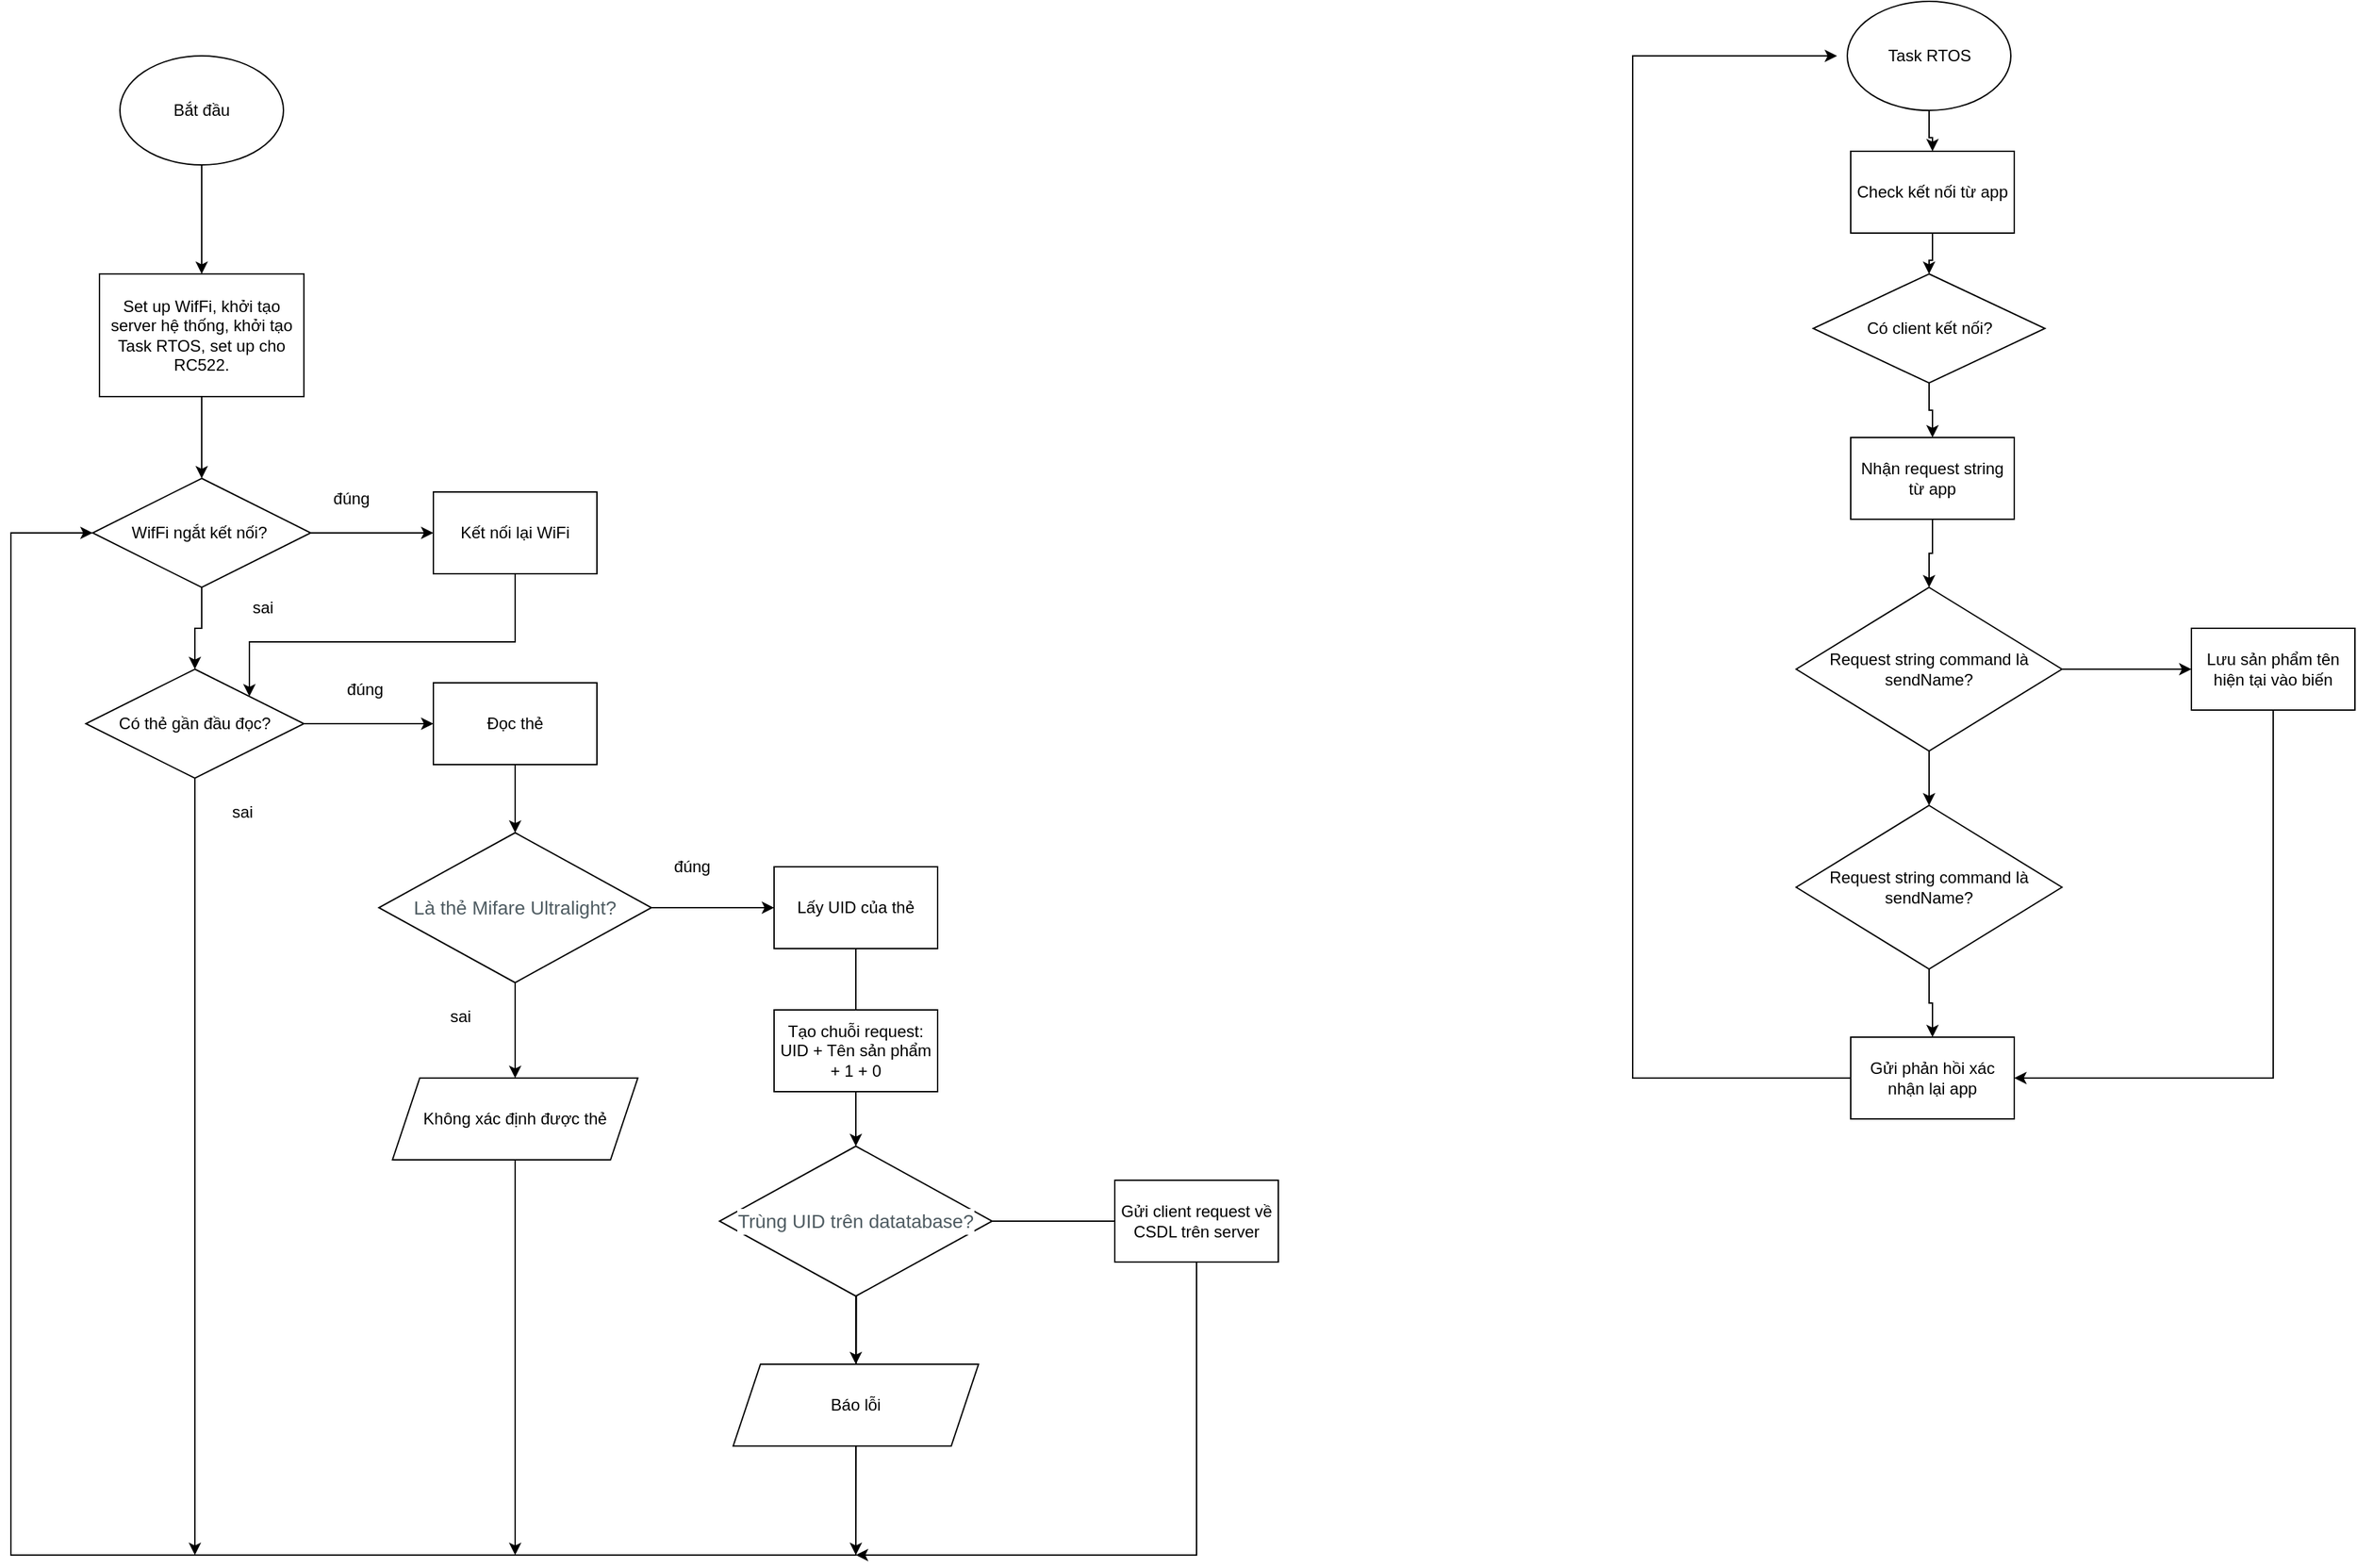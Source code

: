 <mxfile version="20.8.16" type="device"><diagram name="Page-1" id="uX7sFtSiF0v954f-Oj9c"><mxGraphModel dx="1257" dy="760" grid="1" gridSize="10" guides="1" tooltips="1" connect="1" arrows="1" fold="1" page="1" pageScale="1" pageWidth="850" pageHeight="1100" math="0" shadow="0"><root><mxCell id="0"/><mxCell id="1" parent="0"/><mxCell id="X81EWspxs4Gx6jl3aby3-11" style="edgeStyle=orthogonalEdgeStyle;rounded=0;orthogonalLoop=1;jettySize=auto;html=1;entryX=0.5;entryY=0;entryDx=0;entryDy=0;fontFamily=Helvetica;" parent="1" source="X81EWspxs4Gx6jl3aby3-1" target="X81EWspxs4Gx6jl3aby3-2" edge="1"><mxGeometry relative="1" as="geometry"/></mxCell><mxCell id="X81EWspxs4Gx6jl3aby3-1" value="Bắt đầu" style="ellipse;whiteSpace=wrap;html=1;" parent="1" vertex="1"><mxGeometry x="400" y="60" width="120" height="80" as="geometry"/></mxCell><mxCell id="X81EWspxs4Gx6jl3aby3-12" style="edgeStyle=orthogonalEdgeStyle;rounded=0;orthogonalLoop=1;jettySize=auto;html=1;entryX=0.5;entryY=0;entryDx=0;entryDy=0;fontFamily=Helvetica;" parent="1" source="X81EWspxs4Gx6jl3aby3-2" target="X81EWspxs4Gx6jl3aby3-3" edge="1"><mxGeometry relative="1" as="geometry"/></mxCell><mxCell id="X81EWspxs4Gx6jl3aby3-2" value="Set up WifFi, khởi tạo server hệ thống, khởi tạo Task RTOS, set up cho RC522." style="rounded=0;whiteSpace=wrap;html=1;" parent="1" vertex="1"><mxGeometry x="385" y="220" width="150" height="90" as="geometry"/></mxCell><mxCell id="X81EWspxs4Gx6jl3aby3-13" style="edgeStyle=orthogonalEdgeStyle;rounded=0;orthogonalLoop=1;jettySize=auto;html=1;entryX=0.5;entryY=0;entryDx=0;entryDy=0;fontFamily=Helvetica;" parent="1" source="X81EWspxs4Gx6jl3aby3-3" target="X81EWspxs4Gx6jl3aby3-5" edge="1"><mxGeometry relative="1" as="geometry"/></mxCell><mxCell id="X81EWspxs4Gx6jl3aby3-15" style="edgeStyle=orthogonalEdgeStyle;rounded=0;orthogonalLoop=1;jettySize=auto;html=1;entryX=0;entryY=0.5;entryDx=0;entryDy=0;fontFamily=Helvetica;" parent="1" source="X81EWspxs4Gx6jl3aby3-3" target="X81EWspxs4Gx6jl3aby3-4" edge="1"><mxGeometry relative="1" as="geometry"/></mxCell><mxCell id="X81EWspxs4Gx6jl3aby3-3" value="WifFi ngắt kết nối?&amp;nbsp;" style="rhombus;whiteSpace=wrap;html=1;" parent="1" vertex="1"><mxGeometry x="380" y="370" width="160" height="80" as="geometry"/></mxCell><mxCell id="X81EWspxs4Gx6jl3aby3-16" style="edgeStyle=orthogonalEdgeStyle;rounded=0;orthogonalLoop=1;jettySize=auto;html=1;entryX=1;entryY=0;entryDx=0;entryDy=0;fontFamily=Helvetica;" parent="1" source="X81EWspxs4Gx6jl3aby3-4" target="X81EWspxs4Gx6jl3aby3-5" edge="1"><mxGeometry relative="1" as="geometry"><Array as="points"><mxPoint x="690" y="490"/><mxPoint x="495" y="490"/></Array></mxGeometry></mxCell><mxCell id="X81EWspxs4Gx6jl3aby3-4" value="Kết nối lại WiFi" style="rounded=0;whiteSpace=wrap;html=1;" parent="1" vertex="1"><mxGeometry x="630" y="380" width="120" height="60" as="geometry"/></mxCell><mxCell id="X81EWspxs4Gx6jl3aby3-14" style="edgeStyle=orthogonalEdgeStyle;rounded=0;orthogonalLoop=1;jettySize=auto;html=1;entryX=0;entryY=0.5;entryDx=0;entryDy=0;fontFamily=Helvetica;" parent="1" source="X81EWspxs4Gx6jl3aby3-5" target="X81EWspxs4Gx6jl3aby3-6" edge="1"><mxGeometry relative="1" as="geometry"/></mxCell><mxCell id="X81EWspxs4Gx6jl3aby3-23" style="edgeStyle=orthogonalEdgeStyle;rounded=0;orthogonalLoop=1;jettySize=auto;html=1;fontFamily=Helvetica;" parent="1" source="X81EWspxs4Gx6jl3aby3-5" edge="1"><mxGeometry relative="1" as="geometry"><mxPoint x="455" y="1160" as="targetPoint"/></mxGeometry></mxCell><mxCell id="X81EWspxs4Gx6jl3aby3-5" value="Có thẻ gần đầu đọc?" style="rhombus;whiteSpace=wrap;html=1;" parent="1" vertex="1"><mxGeometry x="375" y="510" width="160" height="80" as="geometry"/></mxCell><mxCell id="X81EWspxs4Gx6jl3aby3-17" style="edgeStyle=orthogonalEdgeStyle;rounded=0;orthogonalLoop=1;jettySize=auto;html=1;entryX=0.5;entryY=0;entryDx=0;entryDy=0;fontFamily=Helvetica;" parent="1" source="X81EWspxs4Gx6jl3aby3-6" target="X81EWspxs4Gx6jl3aby3-7" edge="1"><mxGeometry relative="1" as="geometry"/></mxCell><mxCell id="X81EWspxs4Gx6jl3aby3-6" value="Đọc thẻ" style="rounded=0;whiteSpace=wrap;html=1;" parent="1" vertex="1"><mxGeometry x="630" y="520" width="120" height="60" as="geometry"/></mxCell><mxCell id="X81EWspxs4Gx6jl3aby3-18" style="edgeStyle=orthogonalEdgeStyle;rounded=0;orthogonalLoop=1;jettySize=auto;html=1;entryX=0;entryY=0.5;entryDx=0;entryDy=0;fontFamily=Helvetica;" parent="1" source="X81EWspxs4Gx6jl3aby3-7" target="X81EWspxs4Gx6jl3aby3-8" edge="1"><mxGeometry relative="1" as="geometry"/></mxCell><mxCell id="X81EWspxs4Gx6jl3aby3-20" style="edgeStyle=orthogonalEdgeStyle;rounded=0;orthogonalLoop=1;jettySize=auto;html=1;fontFamily=Helvetica;" parent="1" source="X81EWspxs4Gx6jl3aby3-7" target="X81EWspxs4Gx6jl3aby3-10" edge="1"><mxGeometry relative="1" as="geometry"/></mxCell><mxCell id="X81EWspxs4Gx6jl3aby3-7" value="&lt;div style=&quot;color: rgb(78, 91, 97); background-color: rgb(255, 255, 255); font-size: 14px; line-height: 19px;&quot;&gt;Là thẻ Mifare Ultralight?&lt;/div&gt;" style="rhombus;whiteSpace=wrap;html=1;" parent="1" vertex="1"><mxGeometry x="590" y="630" width="200" height="110" as="geometry"/></mxCell><mxCell id="X81EWspxs4Gx6jl3aby3-19" style="edgeStyle=orthogonalEdgeStyle;rounded=0;orthogonalLoop=1;jettySize=auto;html=1;entryX=0.5;entryY=0;entryDx=0;entryDy=0;fontFamily=Helvetica;" parent="1" source="X81EWspxs4Gx6jl3aby3-8" target="_RsQh3YHlbCnnmxpMUDW-1" edge="1"><mxGeometry relative="1" as="geometry"/></mxCell><mxCell id="X81EWspxs4Gx6jl3aby3-8" value="Lấy UID của thẻ" style="rounded=0;whiteSpace=wrap;html=1;fontFamily=Helvetica;" parent="1" vertex="1"><mxGeometry x="880" y="655" width="120" height="60" as="geometry"/></mxCell><mxCell id="_RsQh3YHlbCnnmxpMUDW-6" style="edgeStyle=orthogonalEdgeStyle;rounded=0;orthogonalLoop=1;jettySize=auto;html=1;" edge="1" parent="1" source="X81EWspxs4Gx6jl3aby3-9"><mxGeometry relative="1" as="geometry"><mxPoint x="940" y="1160" as="targetPoint"/></mxGeometry></mxCell><mxCell id="_RsQh3YHlbCnnmxpMUDW-7" style="edgeStyle=orthogonalEdgeStyle;rounded=0;orthogonalLoop=1;jettySize=auto;html=1;" edge="1" parent="1" source="X81EWspxs4Gx6jl3aby3-9"><mxGeometry relative="1" as="geometry"><mxPoint x="940" y="1160" as="targetPoint"/><Array as="points"><mxPoint x="1190" y="1160"/></Array></mxGeometry></mxCell><mxCell id="X81EWspxs4Gx6jl3aby3-9" value="Gửi client request về CSDL trên server" style="rounded=0;whiteSpace=wrap;html=1;fontFamily=Helvetica;" parent="1" vertex="1"><mxGeometry x="1130" y="885" width="120" height="60" as="geometry"/></mxCell><mxCell id="X81EWspxs4Gx6jl3aby3-22" style="edgeStyle=orthogonalEdgeStyle;rounded=0;orthogonalLoop=1;jettySize=auto;html=1;fontFamily=Helvetica;" parent="1" source="X81EWspxs4Gx6jl3aby3-10" edge="1"><mxGeometry relative="1" as="geometry"><mxPoint x="690" y="1160" as="targetPoint"/></mxGeometry></mxCell><mxCell id="X81EWspxs4Gx6jl3aby3-10" value="Không xác định được thẻ" style="shape=parallelogram;perimeter=parallelogramPerimeter;whiteSpace=wrap;html=1;fixedSize=1;fontFamily=Helvetica;" parent="1" vertex="1"><mxGeometry x="600" y="810" width="180" height="60" as="geometry"/></mxCell><mxCell id="X81EWspxs4Gx6jl3aby3-24" value="sai" style="text;html=1;strokeColor=none;fillColor=none;align=center;verticalAlign=middle;whiteSpace=wrap;rounded=0;fontFamily=Helvetica;" parent="1" vertex="1"><mxGeometry x="475" y="450" width="60" height="30" as="geometry"/></mxCell><mxCell id="X81EWspxs4Gx6jl3aby3-25" value="đúng" style="text;html=1;strokeColor=none;fillColor=none;align=center;verticalAlign=middle;whiteSpace=wrap;rounded=0;fontFamily=Helvetica;" parent="1" vertex="1"><mxGeometry x="540" y="370" width="60" height="30" as="geometry"/></mxCell><mxCell id="X81EWspxs4Gx6jl3aby3-26" value="sai" style="text;html=1;strokeColor=none;fillColor=none;align=center;verticalAlign=middle;whiteSpace=wrap;rounded=0;fontFamily=Helvetica;" parent="1" vertex="1"><mxGeometry x="620" y="750" width="60" height="30" as="geometry"/></mxCell><mxCell id="X81EWspxs4Gx6jl3aby3-27" value="đúng" style="text;html=1;strokeColor=none;fillColor=none;align=center;verticalAlign=middle;whiteSpace=wrap;rounded=0;fontFamily=Helvetica;" parent="1" vertex="1"><mxGeometry x="790" y="640" width="60" height="30" as="geometry"/></mxCell><mxCell id="X81EWspxs4Gx6jl3aby3-28" value="đúng" style="text;html=1;strokeColor=none;fillColor=none;align=center;verticalAlign=middle;whiteSpace=wrap;rounded=0;fontFamily=Helvetica;" parent="1" vertex="1"><mxGeometry x="550" y="510" width="60" height="30" as="geometry"/></mxCell><mxCell id="X81EWspxs4Gx6jl3aby3-29" value="sai" style="text;html=1;strokeColor=none;fillColor=none;align=center;verticalAlign=middle;whiteSpace=wrap;rounded=0;fontFamily=Helvetica;" parent="1" vertex="1"><mxGeometry x="460" y="600" width="60" height="30" as="geometry"/></mxCell><mxCell id="X81EWspxs4Gx6jl3aby3-42" style="edgeStyle=orthogonalEdgeStyle;rounded=0;orthogonalLoop=1;jettySize=auto;html=1;entryX=0.5;entryY=0;entryDx=0;entryDy=0;fontFamily=Helvetica;" parent="1" source="X81EWspxs4Gx6jl3aby3-30" target="X81EWspxs4Gx6jl3aby3-37" edge="1"><mxGeometry relative="1" as="geometry"/></mxCell><mxCell id="X81EWspxs4Gx6jl3aby3-30" value="Task RTOS" style="ellipse;whiteSpace=wrap;html=1;" parent="1" vertex="1"><mxGeometry x="1667.5" y="20" width="120" height="80" as="geometry"/></mxCell><mxCell id="X81EWspxs4Gx6jl3aby3-45" style="edgeStyle=orthogonalEdgeStyle;rounded=0;orthogonalLoop=1;jettySize=auto;html=1;entryX=0.5;entryY=0;entryDx=0;entryDy=0;fontFamily=Helvetica;" parent="1" source="X81EWspxs4Gx6jl3aby3-31" target="X81EWspxs4Gx6jl3aby3-33" edge="1"><mxGeometry relative="1" as="geometry"/></mxCell><mxCell id="X81EWspxs4Gx6jl3aby3-31" value="Nhận request string từ app" style="rounded=0;whiteSpace=wrap;html=1;fontFamily=Helvetica;" parent="1" vertex="1"><mxGeometry x="1670" y="340" width="120" height="60" as="geometry"/></mxCell><mxCell id="X81EWspxs4Gx6jl3aby3-44" style="edgeStyle=orthogonalEdgeStyle;rounded=0;orthogonalLoop=1;jettySize=auto;html=1;entryX=0.5;entryY=0;entryDx=0;entryDy=0;fontFamily=Helvetica;" parent="1" source="X81EWspxs4Gx6jl3aby3-32" target="X81EWspxs4Gx6jl3aby3-31" edge="1"><mxGeometry relative="1" as="geometry"/></mxCell><mxCell id="X81EWspxs4Gx6jl3aby3-32" value="Có client kết nối?" style="rhombus;whiteSpace=wrap;html=1;fontFamily=Helvetica;" parent="1" vertex="1"><mxGeometry x="1642.5" y="220" width="170" height="80" as="geometry"/></mxCell><mxCell id="X81EWspxs4Gx6jl3aby3-46" style="edgeStyle=orthogonalEdgeStyle;rounded=0;orthogonalLoop=1;jettySize=auto;html=1;entryX=0;entryY=0.5;entryDx=0;entryDy=0;fontFamily=Helvetica;" parent="1" source="X81EWspxs4Gx6jl3aby3-33" target="X81EWspxs4Gx6jl3aby3-34" edge="1"><mxGeometry relative="1" as="geometry"/></mxCell><mxCell id="X81EWspxs4Gx6jl3aby3-47" style="edgeStyle=orthogonalEdgeStyle;rounded=0;orthogonalLoop=1;jettySize=auto;html=1;entryX=0.5;entryY=0;entryDx=0;entryDy=0;fontFamily=Helvetica;" parent="1" source="X81EWspxs4Gx6jl3aby3-33" target="X81EWspxs4Gx6jl3aby3-38" edge="1"><mxGeometry relative="1" as="geometry"/></mxCell><mxCell id="X81EWspxs4Gx6jl3aby3-33" value="Request string command là sendName?" style="rhombus;whiteSpace=wrap;html=1;fontFamily=Helvetica;" parent="1" vertex="1"><mxGeometry x="1630" y="450" width="195" height="120" as="geometry"/></mxCell><mxCell id="X81EWspxs4Gx6jl3aby3-50" style="edgeStyle=orthogonalEdgeStyle;rounded=0;orthogonalLoop=1;jettySize=auto;html=1;fontFamily=Helvetica;entryX=1;entryY=0.5;entryDx=0;entryDy=0;" parent="1" source="X81EWspxs4Gx6jl3aby3-34" target="X81EWspxs4Gx6jl3aby3-36" edge="1"><mxGeometry relative="1" as="geometry"><mxPoint x="1980" y="830.0" as="targetPoint"/><Array as="points"><mxPoint x="1980" y="810"/></Array></mxGeometry></mxCell><mxCell id="X81EWspxs4Gx6jl3aby3-34" value="Lưu sản phẩm tên hiện tại vào biến" style="rounded=0;whiteSpace=wrap;html=1;fontFamily=Helvetica;" parent="1" vertex="1"><mxGeometry x="1920" y="480" width="120" height="60" as="geometry"/></mxCell><mxCell id="X81EWspxs4Gx6jl3aby3-35" value="Tạo chuỗi request: UID + Tên sản phẩm + 1 + 0" style="rounded=0;whiteSpace=wrap;html=1;fontFamily=Helvetica;" parent="1" vertex="1"><mxGeometry x="880" y="760" width="120" height="60" as="geometry"/></mxCell><mxCell id="X81EWspxs4Gx6jl3aby3-49" style="edgeStyle=orthogonalEdgeStyle;rounded=0;orthogonalLoop=1;jettySize=auto;html=1;fontFamily=Helvetica;" parent="1" source="X81EWspxs4Gx6jl3aby3-36" edge="1"><mxGeometry relative="1" as="geometry"><mxPoint x="1660" y="60" as="targetPoint"/><Array as="points"><mxPoint x="1510" y="810"/><mxPoint x="1510" y="60"/></Array></mxGeometry></mxCell><mxCell id="X81EWspxs4Gx6jl3aby3-36" value="Gửi phản hồi xác nhận lại app" style="rounded=0;whiteSpace=wrap;html=1;fontFamily=Helvetica;" parent="1" vertex="1"><mxGeometry x="1670" y="780" width="120" height="60" as="geometry"/></mxCell><mxCell id="X81EWspxs4Gx6jl3aby3-43" style="edgeStyle=orthogonalEdgeStyle;rounded=0;orthogonalLoop=1;jettySize=auto;html=1;entryX=0.5;entryY=0;entryDx=0;entryDy=0;fontFamily=Helvetica;" parent="1" source="X81EWspxs4Gx6jl3aby3-37" target="X81EWspxs4Gx6jl3aby3-32" edge="1"><mxGeometry relative="1" as="geometry"/></mxCell><mxCell id="X81EWspxs4Gx6jl3aby3-37" value="Check kết nối từ app" style="rounded=0;whiteSpace=wrap;html=1;fontFamily=Helvetica;" parent="1" vertex="1"><mxGeometry x="1670" y="130" width="120" height="60" as="geometry"/></mxCell><mxCell id="X81EWspxs4Gx6jl3aby3-48" style="edgeStyle=orthogonalEdgeStyle;rounded=0;orthogonalLoop=1;jettySize=auto;html=1;fontFamily=Helvetica;entryX=0.5;entryY=0;entryDx=0;entryDy=0;" parent="1" source="X81EWspxs4Gx6jl3aby3-38" target="X81EWspxs4Gx6jl3aby3-36" edge="1"><mxGeometry relative="1" as="geometry"><mxPoint x="1727.5" y="770.0" as="targetPoint"/></mxGeometry></mxCell><mxCell id="X81EWspxs4Gx6jl3aby3-38" value="Request string command là sendName?" style="rhombus;whiteSpace=wrap;html=1;fontFamily=Helvetica;" parent="1" vertex="1"><mxGeometry x="1630" y="610" width="195" height="120" as="geometry"/></mxCell><mxCell id="_RsQh3YHlbCnnmxpMUDW-3" style="edgeStyle=orthogonalEdgeStyle;rounded=0;orthogonalLoop=1;jettySize=auto;html=1;entryX=0.5;entryY=0;entryDx=0;entryDy=0;" edge="1" parent="1" source="_RsQh3YHlbCnnmxpMUDW-1" target="_RsQh3YHlbCnnmxpMUDW-2"><mxGeometry relative="1" as="geometry"/></mxCell><mxCell id="_RsQh3YHlbCnnmxpMUDW-1" value="&lt;div style=&quot;color: rgb(78, 91, 97); background-color: rgb(255, 255, 255); font-size: 14px; line-height: 19px;&quot;&gt;Trùng UID trên datatabase?&lt;/div&gt;" style="rhombus;whiteSpace=wrap;html=1;" vertex="1" parent="1"><mxGeometry x="840" y="860" width="200" height="110" as="geometry"/></mxCell><mxCell id="_RsQh3YHlbCnnmxpMUDW-5" style="edgeStyle=orthogonalEdgeStyle;rounded=0;orthogonalLoop=1;jettySize=auto;html=1;entryX=0;entryY=0.5;entryDx=0;entryDy=0;" edge="1" parent="1" source="_RsQh3YHlbCnnmxpMUDW-2" target="X81EWspxs4Gx6jl3aby3-3"><mxGeometry relative="1" as="geometry"><Array as="points"><mxPoint x="940" y="1160"/><mxPoint x="320" y="1160"/><mxPoint x="320" y="410"/></Array></mxGeometry></mxCell><mxCell id="_RsQh3YHlbCnnmxpMUDW-2" value="Báo lỗi" style="shape=parallelogram;perimeter=parallelogramPerimeter;whiteSpace=wrap;html=1;fixedSize=1;fontFamily=Helvetica;" vertex="1" parent="1"><mxGeometry x="850" y="1020" width="180" height="60" as="geometry"/></mxCell></root></mxGraphModel></diagram></mxfile>